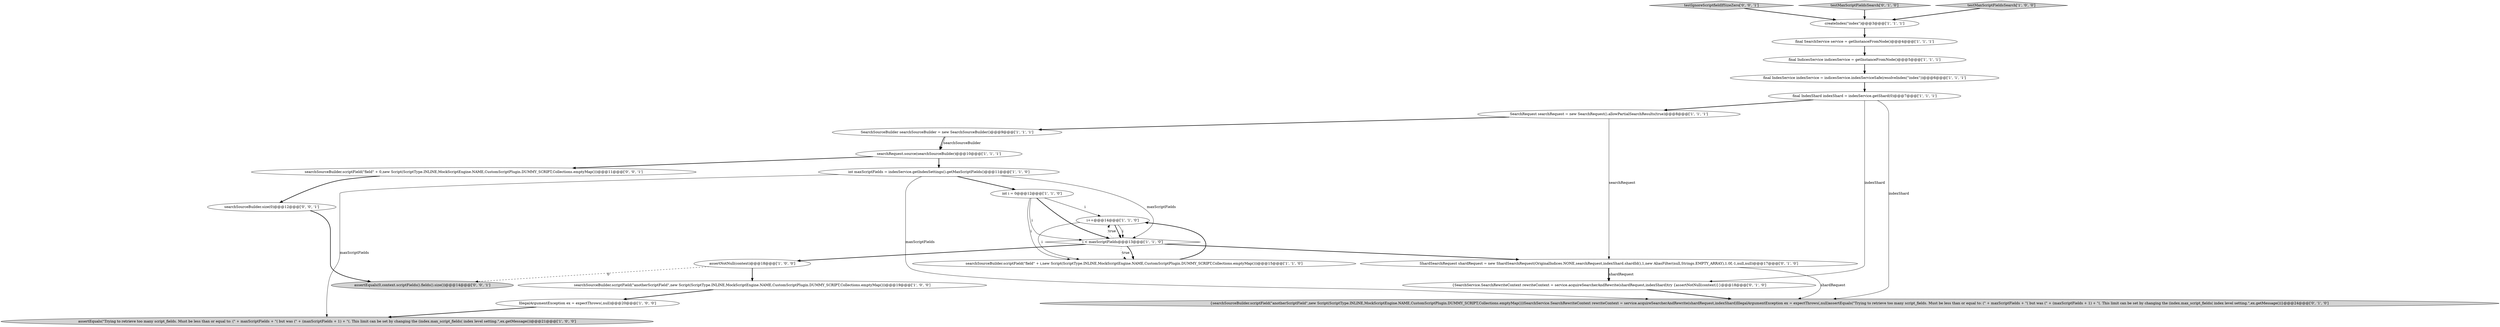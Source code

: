 digraph {
25 [style = filled, label = "assertEquals(0,context.scriptFields().fields().size())@@@14@@@['0', '0', '1']", fillcolor = lightgray, shape = ellipse image = "AAA0AAABBB3BBB"];
12 [style = filled, label = "final IndexShard indexShard = indexService.getShard(0)@@@7@@@['1', '1', '1']", fillcolor = white, shape = ellipse image = "AAA0AAABBB1BBB"];
18 [style = filled, label = "ShardSearchRequest shardRequest = new ShardSearchRequest(OriginalIndices.NONE,searchRequest,indexShard.shardId(),1,new AliasFilter(null,Strings.EMPTY_ARRAY),1.0f,-1,null,null)@@@17@@@['0', '1', '0']", fillcolor = white, shape = ellipse image = "AAA1AAABBB2BBB"];
22 [style = filled, label = "testIgnoreScriptfieldIfSizeZero['0', '0', '1']", fillcolor = lightgray, shape = diamond image = "AAA0AAABBB3BBB"];
8 [style = filled, label = "i++@@@14@@@['1', '1', '0']", fillcolor = white, shape = ellipse image = "AAA0AAABBB1BBB"];
3 [style = filled, label = "SearchRequest searchRequest = new SearchRequest().allowPartialSearchResults(true)@@@8@@@['1', '1', '1']", fillcolor = white, shape = ellipse image = "AAA0AAABBB1BBB"];
2 [style = filled, label = "final IndicesService indicesService = getInstanceFromNode()@@@5@@@['1', '1', '1']", fillcolor = white, shape = ellipse image = "AAA0AAABBB1BBB"];
17 [style = filled, label = "IllegalArgumentException ex = expectThrows(,null)@@@20@@@['1', '0', '0']", fillcolor = white, shape = ellipse image = "AAA0AAABBB1BBB"];
19 [style = filled, label = "{SearchService.SearchRewriteContext rewriteContext = service.acquireSearcherAndRewrite(shardRequest,indexShard)try {assertNotNull(context)}}@@@18@@@['0', '1', '0']", fillcolor = white, shape = ellipse image = "AAA1AAABBB2BBB"];
5 [style = filled, label = "searchRequest.source(searchSourceBuilder)@@@10@@@['1', '1', '1']", fillcolor = white, shape = ellipse image = "AAA0AAABBB1BBB"];
16 [style = filled, label = "SearchSourceBuilder searchSourceBuilder = new SearchSourceBuilder()@@@9@@@['1', '1', '1']", fillcolor = white, shape = ellipse image = "AAA0AAABBB1BBB"];
0 [style = filled, label = "final SearchService service = getInstanceFromNode()@@@4@@@['1', '1', '1']", fillcolor = white, shape = ellipse image = "AAA0AAABBB1BBB"];
13 [style = filled, label = "assertNotNull(context)@@@18@@@['1', '0', '0']", fillcolor = white, shape = ellipse image = "AAA0AAABBB1BBB"];
21 [style = filled, label = "testMaxScriptFieldsSearch['0', '1', '0']", fillcolor = lightgray, shape = diamond image = "AAA0AAABBB2BBB"];
11 [style = filled, label = "createIndex(\"index\")@@@3@@@['1', '1', '1']", fillcolor = white, shape = ellipse image = "AAA0AAABBB1BBB"];
23 [style = filled, label = "searchSourceBuilder.scriptField(\"field\" + 0,new Script(ScriptType.INLINE,MockScriptEngine.NAME,CustomScriptPlugin.DUMMY_SCRIPT,Collections.emptyMap()))@@@11@@@['0', '0', '1']", fillcolor = white, shape = ellipse image = "AAA0AAABBB3BBB"];
15 [style = filled, label = "final IndexService indexService = indicesService.indexServiceSafe(resolveIndex(\"index\"))@@@6@@@['1', '1', '1']", fillcolor = white, shape = ellipse image = "AAA0AAABBB1BBB"];
6 [style = filled, label = "searchSourceBuilder.scriptField(\"field\" + i,new Script(ScriptType.INLINE,MockScriptEngine.NAME,CustomScriptPlugin.DUMMY_SCRIPT,Collections.emptyMap()))@@@15@@@['1', '1', '0']", fillcolor = white, shape = ellipse image = "AAA0AAABBB1BBB"];
7 [style = filled, label = "int i = 0@@@12@@@['1', '1', '0']", fillcolor = white, shape = ellipse image = "AAA0AAABBB1BBB"];
1 [style = filled, label = "assertEquals(\"Trying to retrieve too many script_fields. Must be less than or equal to: (\" + maxScriptFields + \"( but was (\" + (maxScriptFields + 1) + \"(. This limit can be set by changing the (index.max_script_fields( index level setting.\",ex.getMessage())@@@21@@@['1', '0', '0']", fillcolor = lightgray, shape = ellipse image = "AAA0AAABBB1BBB"];
20 [style = filled, label = "{searchSourceBuilder.scriptField(\"anotherScriptField\",new Script(ScriptType.INLINE,MockScriptEngine.NAME,CustomScriptPlugin.DUMMY_SCRIPT,Collections.emptyMap()))SearchService.SearchRewriteContext rewriteContext = service.acquireSearcherAndRewrite(shardRequest,indexShard)IllegalArgumentException ex = expectThrows(,null)assertEquals(\"Trying to retrieve too many script_fields. Must be less than or equal to: (\" + maxScriptFields + \"( but was (\" + (maxScriptFields + 1) + \"(. This limit can be set by changing the (index.max_script_fields( index level setting.\",ex.getMessage())}@@@24@@@['0', '1', '0']", fillcolor = lightgray, shape = ellipse image = "AAA1AAABBB2BBB"];
24 [style = filled, label = "searchSourceBuilder.size(0)@@@12@@@['0', '0', '1']", fillcolor = white, shape = ellipse image = "AAA0AAABBB3BBB"];
10 [style = filled, label = "testMaxScriptFieldsSearch['1', '0', '0']", fillcolor = lightgray, shape = diamond image = "AAA0AAABBB1BBB"];
14 [style = filled, label = "int maxScriptFields = indexService.getIndexSettings().getMaxScriptFields()@@@11@@@['1', '1', '0']", fillcolor = white, shape = ellipse image = "AAA0AAABBB1BBB"];
4 [style = filled, label = "i < maxScriptFields@@@13@@@['1', '1', '0']", fillcolor = white, shape = diamond image = "AAA0AAABBB1BBB"];
9 [style = filled, label = "searchSourceBuilder.scriptField(\"anotherScriptField\",new Script(ScriptType.INLINE,MockScriptEngine.NAME,CustomScriptPlugin.DUMMY_SCRIPT,Collections.emptyMap()))@@@19@@@['1', '0', '0']", fillcolor = white, shape = ellipse image = "AAA0AAABBB1BBB"];
22->11 [style = bold, label=""];
21->11 [style = bold, label=""];
5->14 [style = bold, label=""];
4->6 [style = bold, label=""];
14->7 [style = bold, label=""];
8->4 [style = bold, label=""];
14->20 [style = solid, label="maxScriptFields"];
23->24 [style = bold, label=""];
7->4 [style = solid, label="i"];
15->12 [style = bold, label=""];
16->5 [style = solid, label="searchSourceBuilder"];
19->20 [style = bold, label=""];
11->0 [style = bold, label=""];
12->20 [style = solid, label="indexShard"];
12->19 [style = solid, label="indexShard"];
8->6 [style = solid, label="i"];
10->11 [style = bold, label=""];
18->19 [style = solid, label="shardRequest"];
6->8 [style = bold, label=""];
4->8 [style = dotted, label="true"];
7->8 [style = solid, label="i"];
18->20 [style = solid, label="shardRequest"];
8->4 [style = solid, label="i"];
18->19 [style = bold, label=""];
7->4 [style = bold, label=""];
12->3 [style = bold, label=""];
9->17 [style = bold, label=""];
5->23 [style = bold, label=""];
13->25 [style = dashed, label="0"];
16->5 [style = bold, label=""];
4->13 [style = bold, label=""];
14->1 [style = solid, label="maxScriptFields"];
24->25 [style = bold, label=""];
3->18 [style = solid, label="searchRequest"];
3->16 [style = bold, label=""];
13->9 [style = bold, label=""];
0->2 [style = bold, label=""];
4->6 [style = dotted, label="true"];
14->4 [style = solid, label="maxScriptFields"];
2->15 [style = bold, label=""];
4->18 [style = bold, label=""];
17->1 [style = bold, label=""];
7->6 [style = solid, label="i"];
}
